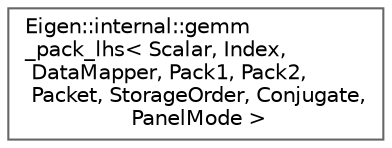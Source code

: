 digraph "Graphical Class Hierarchy"
{
 // LATEX_PDF_SIZE
  bgcolor="transparent";
  edge [fontname=Helvetica,fontsize=10,labelfontname=Helvetica,labelfontsize=10];
  node [fontname=Helvetica,fontsize=10,shape=box,height=0.2,width=0.4];
  rankdir="LR";
  Node0 [id="Node000000",label="Eigen::internal::gemm\l_pack_lhs\< Scalar, Index,\l DataMapper, Pack1, Pack2,\l Packet, StorageOrder, Conjugate,\l PanelMode \>",height=0.2,width=0.4,color="grey40", fillcolor="white", style="filled",URL="$structEigen_1_1internal_1_1gemm__pack__lhs.html",tooltip=" "];
}
